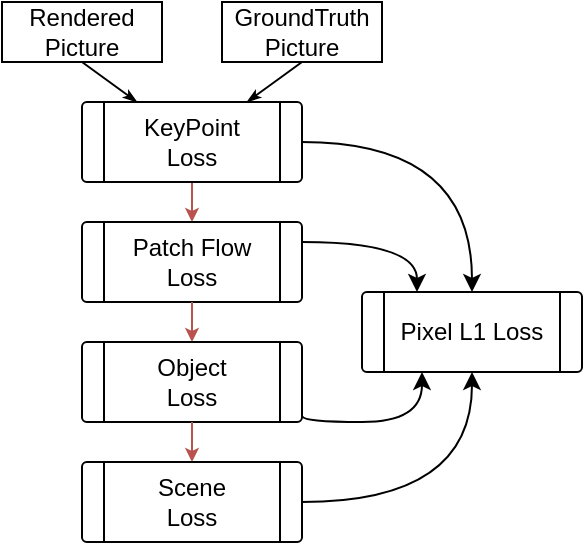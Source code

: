<mxfile version="24.4.13" type="device">
  <diagram name="Page-1" id="52a04d89-c75d-2922-d76d-85b35f80e030">
    <mxGraphModel dx="636" dy="410" grid="1" gridSize="10" guides="1" tooltips="1" connect="1" arrows="1" fold="1" page="1" pageScale="1" pageWidth="1100" pageHeight="850" background="none" math="0" shadow="0">
      <root>
        <mxCell id="0" />
        <mxCell id="1" parent="0" />
        <mxCell id="7ZJK7Gdhx8Hx_C7VzOrf-14" style="rounded=0;orthogonalLoop=1;jettySize=auto;html=1;exitX=0.5;exitY=1;exitDx=0;exitDy=0;entryX=0.25;entryY=0;entryDx=0;entryDy=0;endSize=4;endArrow=classicThin;endFill=1;" parent="1" source="7ZJK7Gdhx8Hx_C7VzOrf-11" target="7ZJK7Gdhx8Hx_C7VzOrf-13" edge="1">
          <mxGeometry relative="1" as="geometry" />
        </mxCell>
        <mxCell id="7ZJK7Gdhx8Hx_C7VzOrf-11" value="Rendered&lt;div&gt;Picture&lt;/div&gt;" style="rounded=0;whiteSpace=wrap;html=1;" parent="1" vertex="1">
          <mxGeometry x="380" y="260" width="80" height="30" as="geometry" />
        </mxCell>
        <mxCell id="7ZJK7Gdhx8Hx_C7VzOrf-15" style="rounded=0;orthogonalLoop=1;jettySize=auto;html=1;exitX=0.5;exitY=1;exitDx=0;exitDy=0;entryX=0.75;entryY=0;entryDx=0;entryDy=0;endArrow=classicThin;endFill=1;endSize=4;" parent="1" source="7ZJK7Gdhx8Hx_C7VzOrf-12" target="7ZJK7Gdhx8Hx_C7VzOrf-13" edge="1">
          <mxGeometry relative="1" as="geometry" />
        </mxCell>
        <mxCell id="7ZJK7Gdhx8Hx_C7VzOrf-12" value="GroundTruth&lt;div&gt;Picture&lt;/div&gt;" style="rounded=0;whiteSpace=wrap;html=1;" parent="1" vertex="1">
          <mxGeometry x="490" y="260" width="80" height="30" as="geometry" />
        </mxCell>
        <mxCell id="7ZJK7Gdhx8Hx_C7VzOrf-17" style="edgeStyle=orthogonalEdgeStyle;rounded=0;orthogonalLoop=1;jettySize=auto;html=1;exitX=0.5;exitY=1;exitDx=0;exitDy=0;entryX=0.5;entryY=0;entryDx=0;entryDy=0;endSize=4;fillColor=#f8cecc;strokeColor=#b85450;" parent="1" source="7ZJK7Gdhx8Hx_C7VzOrf-13" target="7ZJK7Gdhx8Hx_C7VzOrf-16" edge="1">
          <mxGeometry relative="1" as="geometry" />
        </mxCell>
        <mxCell id="7ZJK7Gdhx8Hx_C7VzOrf-23" style="rounded=0;orthogonalLoop=1;jettySize=auto;html=1;exitX=1;exitY=0.5;exitDx=0;exitDy=0;entryX=0.5;entryY=0;entryDx=0;entryDy=0;edgeStyle=orthogonalEdgeStyle;curved=1;" parent="1" source="7ZJK7Gdhx8Hx_C7VzOrf-13" target="7ZJK7Gdhx8Hx_C7VzOrf-22" edge="1">
          <mxGeometry relative="1" as="geometry" />
        </mxCell>
        <mxCell id="7ZJK7Gdhx8Hx_C7VzOrf-13" value="KeyPoint&lt;div&gt;Loss&lt;/div&gt;" style="verticalLabelPosition=middle;verticalAlign=middle;html=1;shape=process;whiteSpace=wrap;rounded=1;size=0.1;arcSize=6;labelPosition=center;align=center;" parent="1" vertex="1">
          <mxGeometry x="420" y="310" width="110" height="40" as="geometry" />
        </mxCell>
        <mxCell id="7ZJK7Gdhx8Hx_C7VzOrf-28" style="edgeStyle=orthogonalEdgeStyle;rounded=0;orthogonalLoop=1;jettySize=auto;html=1;exitX=1;exitY=0.25;exitDx=0;exitDy=0;entryX=0.25;entryY=0;entryDx=0;entryDy=0;curved=1;" parent="1" source="7ZJK7Gdhx8Hx_C7VzOrf-16" target="7ZJK7Gdhx8Hx_C7VzOrf-22" edge="1">
          <mxGeometry relative="1" as="geometry" />
        </mxCell>
        <mxCell id="7ZJK7Gdhx8Hx_C7VzOrf-16" value="&lt;div&gt;Patch Flow&lt;/div&gt;&lt;div&gt;Loss&lt;/div&gt;" style="verticalLabelPosition=middle;verticalAlign=middle;html=1;shape=process;whiteSpace=wrap;rounded=1;size=0.1;arcSize=6;labelPosition=center;align=center;" parent="1" vertex="1">
          <mxGeometry x="420" y="370" width="110" height="40" as="geometry" />
        </mxCell>
        <mxCell id="7ZJK7Gdhx8Hx_C7VzOrf-18" style="rounded=0;orthogonalLoop=1;jettySize=auto;html=1;exitX=0.5;exitY=1;exitDx=0;exitDy=0;entryX=0.5;entryY=0;entryDx=0;entryDy=0;endSize=4;fillColor=#f8cecc;strokeColor=#b85450;" parent="1" source="7ZJK7Gdhx8Hx_C7VzOrf-16" target="7ZJK7Gdhx8Hx_C7VzOrf-19" edge="1">
          <mxGeometry relative="1" as="geometry">
            <mxPoint x="470" y="410" as="sourcePoint" />
          </mxGeometry>
        </mxCell>
        <mxCell id="7ZJK7Gdhx8Hx_C7VzOrf-30" style="edgeStyle=orthogonalEdgeStyle;rounded=0;orthogonalLoop=1;jettySize=auto;html=1;entryX=0;entryY=0.75;entryDx=0;entryDy=0;curved=1;exitX=1.001;exitY=0.925;exitDx=0;exitDy=0;exitPerimeter=0;" parent="1" source="7ZJK7Gdhx8Hx_C7VzOrf-19" edge="1">
          <mxGeometry relative="1" as="geometry">
            <mxPoint x="530" y="470" as="sourcePoint" />
            <mxPoint x="590" y="445" as="targetPoint" />
            <Array as="points">
              <mxPoint x="530" y="470" />
              <mxPoint x="590" y="470" />
            </Array>
          </mxGeometry>
        </mxCell>
        <mxCell id="7ZJK7Gdhx8Hx_C7VzOrf-19" value="Object&lt;div&gt;Loss&lt;/div&gt;" style="verticalLabelPosition=middle;verticalAlign=middle;html=1;shape=process;whiteSpace=wrap;rounded=1;size=0.1;arcSize=6;labelPosition=center;align=center;" parent="1" vertex="1">
          <mxGeometry x="420" y="430" width="110" height="40" as="geometry" />
        </mxCell>
        <mxCell id="7ZJK7Gdhx8Hx_C7VzOrf-20" style="rounded=0;orthogonalLoop=1;jettySize=auto;html=1;exitX=0.5;exitY=1;exitDx=0;exitDy=0;entryX=0.5;entryY=0;entryDx=0;entryDy=0;endSize=4;fillColor=#f8cecc;strokeColor=#b85450;" parent="1" source="7ZJK7Gdhx8Hx_C7VzOrf-19" target="7ZJK7Gdhx8Hx_C7VzOrf-21" edge="1">
          <mxGeometry relative="1" as="geometry">
            <mxPoint x="470" y="470" as="sourcePoint" />
          </mxGeometry>
        </mxCell>
        <mxCell id="7ZJK7Gdhx8Hx_C7VzOrf-24" style="edgeStyle=orthogonalEdgeStyle;rounded=0;orthogonalLoop=1;jettySize=auto;html=1;exitX=1;exitY=0.5;exitDx=0;exitDy=0;entryX=0.5;entryY=1;entryDx=0;entryDy=0;curved=1;" parent="1" source="7ZJK7Gdhx8Hx_C7VzOrf-21" target="7ZJK7Gdhx8Hx_C7VzOrf-22" edge="1">
          <mxGeometry relative="1" as="geometry" />
        </mxCell>
        <mxCell id="7ZJK7Gdhx8Hx_C7VzOrf-21" value="&lt;div&gt;Scene&lt;/div&gt;&lt;div&gt;Loss&lt;/div&gt;" style="verticalLabelPosition=middle;verticalAlign=middle;html=1;shape=process;whiteSpace=wrap;rounded=1;size=0.1;arcSize=6;labelPosition=center;align=center;" parent="1" vertex="1">
          <mxGeometry x="420" y="490" width="110" height="40" as="geometry" />
        </mxCell>
        <mxCell id="7ZJK7Gdhx8Hx_C7VzOrf-22" value="&lt;div&gt;Pixel L1&amp;nbsp;&lt;span style=&quot;background-color: initial;&quot;&gt;Loss&lt;/span&gt;&lt;/div&gt;" style="verticalLabelPosition=middle;verticalAlign=middle;html=1;shape=process;whiteSpace=wrap;rounded=1;size=0.1;arcSize=6;labelPosition=center;align=center;" parent="1" vertex="1">
          <mxGeometry x="560" y="405" width="110" height="40" as="geometry" />
        </mxCell>
      </root>
    </mxGraphModel>
  </diagram>
</mxfile>
